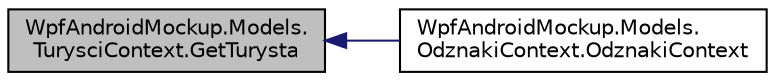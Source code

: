 digraph "WpfAndroidMockup.Models.TurysciContext.GetTurysta"
{
 // INTERACTIVE_SVG=YES
  edge [fontname="Helvetica",fontsize="10",labelfontname="Helvetica",labelfontsize="10"];
  node [fontname="Helvetica",fontsize="10",shape=record];
  rankdir="LR";
  Node7 [label="WpfAndroidMockup.Models.\lTurysciContext.GetTurysta",height=0.2,width=0.4,color="black", fillcolor="grey75", style="filled", fontcolor="black"];
  Node7 -> Node8 [dir="back",color="midnightblue",fontsize="10",style="solid",fontname="Helvetica"];
  Node8 [label="WpfAndroidMockup.Models.\lOdznakiContext.OdznakiContext",height=0.2,width=0.4,color="black", fillcolor="white", style="filled",URL="$class_wpf_android_mockup_1_1_models_1_1_odznaki_context.html#a260ad31864ff7ef84ac556a29a5b75bb",tooltip="Konstruktor nieparametryczny dla singletonu OdznakiContext. "];
}
